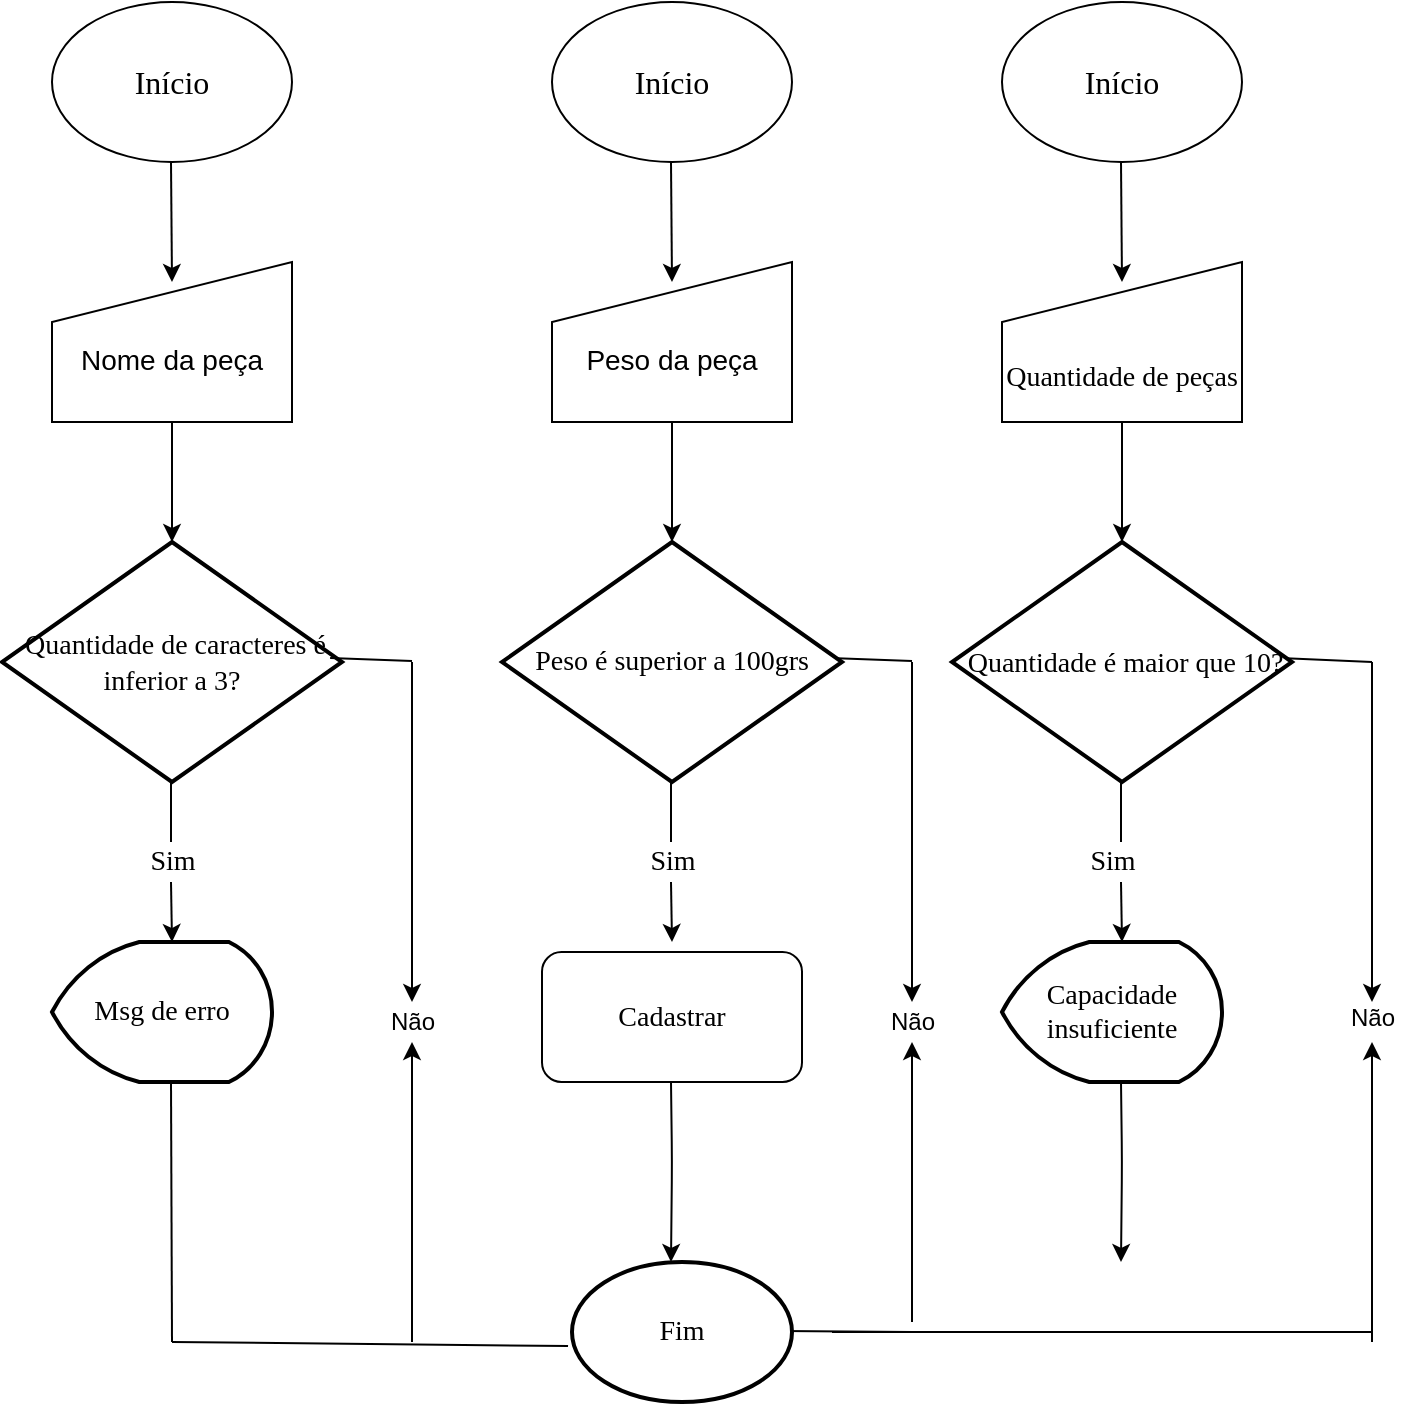 <mxfile version="13.6.2" type="device"><diagram id="C5RBs43oDa-KdzZeNtuy" name="Page-1"><mxGraphModel dx="1086" dy="806" grid="1" gridSize="10" guides="1" tooltips="1" connect="1" arrows="1" fold="1" page="1" pageScale="1" pageWidth="827" pageHeight="1169" math="0" shadow="0"><root><mxCell id="WIyWlLk6GJQsqaUBKTNV-0"/><mxCell id="WIyWlLk6GJQsqaUBKTNV-1" parent="WIyWlLk6GJQsqaUBKTNV-0"/><mxCell id="HOnKWa1p_tTI-Q1-uDt9-0" value="&lt;font style=&quot;font-size: 16px&quot; face=&quot;Verdana&quot;&gt;Início&lt;/font&gt;" style="ellipse;whiteSpace=wrap;html=1;" vertex="1" parent="WIyWlLk6GJQsqaUBKTNV-1"><mxGeometry x="60" y="50" width="120" height="80" as="geometry"/></mxCell><mxCell id="HOnKWa1p_tTI-Q1-uDt9-1" value="" style="endArrow=classic;html=1;" edge="1" parent="WIyWlLk6GJQsqaUBKTNV-1"><mxGeometry width="50" height="50" relative="1" as="geometry"><mxPoint x="119.5" y="130" as="sourcePoint"/><mxPoint x="120" y="190" as="targetPoint"/></mxGeometry></mxCell><mxCell id="HOnKWa1p_tTI-Q1-uDt9-2" value="&lt;span style=&quot;font-size: 14px&quot;&gt;&lt;br&gt;Nome da peça&lt;/span&gt;" style="shape=manualInput;whiteSpace=wrap;html=1;" vertex="1" parent="WIyWlLk6GJQsqaUBKTNV-1"><mxGeometry x="60" y="180" width="120" height="80" as="geometry"/></mxCell><mxCell id="HOnKWa1p_tTI-Q1-uDt9-3" value="" style="endArrow=classic;html=1;exitX=0.5;exitY=1;exitDx=0;exitDy=0;" edge="1" parent="WIyWlLk6GJQsqaUBKTNV-1" source="HOnKWa1p_tTI-Q1-uDt9-2"><mxGeometry width="50" height="50" relative="1" as="geometry"><mxPoint x="119.5" y="270" as="sourcePoint"/><mxPoint x="120" y="320" as="targetPoint"/><Array as="points"/></mxGeometry></mxCell><mxCell id="HOnKWa1p_tTI-Q1-uDt9-4" value="&lt;div&gt;&lt;span style=&quot;font-size: 14px&quot;&gt;&lt;font face=&quot;Verdana&quot;&gt;&amp;nbsp;Quantidade de caracteres é inferior a 3?&lt;/font&gt;&lt;/span&gt;&lt;/div&gt;" style="strokeWidth=2;html=1;shape=mxgraph.flowchart.decision;whiteSpace=wrap;align=center;" vertex="1" parent="WIyWlLk6GJQsqaUBKTNV-1"><mxGeometry x="35" y="320" width="170" height="120" as="geometry"/></mxCell><mxCell id="HOnKWa1p_tTI-Q1-uDt9-6" value="" style="endArrow=classic;html=1;" edge="1" parent="WIyWlLk6GJQsqaUBKTNV-1"><mxGeometry width="50" height="50" relative="1" as="geometry"><mxPoint x="119.5" y="490" as="sourcePoint"/><mxPoint x="120" y="520" as="targetPoint"/><Array as="points"/></mxGeometry></mxCell><mxCell id="HOnKWa1p_tTI-Q1-uDt9-7" value="&lt;font face=&quot;Verdana&quot; style=&quot;font-size: 14px&quot;&gt;Msg de erro&lt;/font&gt;" style="strokeWidth=2;html=1;shape=mxgraph.flowchart.display;whiteSpace=wrap;" vertex="1" parent="WIyWlLk6GJQsqaUBKTNV-1"><mxGeometry x="60" y="520" width="110" height="70" as="geometry"/></mxCell><mxCell id="HOnKWa1p_tTI-Q1-uDt9-9" value="" style="endArrow=none;html=1;exitX=0.965;exitY=0.483;exitDx=0;exitDy=0;exitPerimeter=0;" edge="1" parent="WIyWlLk6GJQsqaUBKTNV-1" source="HOnKWa1p_tTI-Q1-uDt9-4"><mxGeometry width="50" height="50" relative="1" as="geometry"><mxPoint x="210" y="379.5" as="sourcePoint"/><mxPoint x="240" y="379.5" as="targetPoint"/></mxGeometry></mxCell><mxCell id="HOnKWa1p_tTI-Q1-uDt9-13" value="&lt;font style=&quot;font-size: 16px&quot; face=&quot;Verdana&quot;&gt;Início&lt;/font&gt;" style="ellipse;whiteSpace=wrap;html=1;" vertex="1" parent="WIyWlLk6GJQsqaUBKTNV-1"><mxGeometry x="310" y="50" width="120" height="80" as="geometry"/></mxCell><mxCell id="HOnKWa1p_tTI-Q1-uDt9-14" value="" style="endArrow=classic;html=1;" edge="1" parent="WIyWlLk6GJQsqaUBKTNV-1"><mxGeometry width="50" height="50" relative="1" as="geometry"><mxPoint x="369.5" y="130" as="sourcePoint"/><mxPoint x="370" y="190" as="targetPoint"/></mxGeometry></mxCell><mxCell id="HOnKWa1p_tTI-Q1-uDt9-15" value="&lt;span style=&quot;font-size: 14px&quot;&gt;&lt;br&gt;Peso da peça&lt;br&gt;&lt;/span&gt;" style="shape=manualInput;whiteSpace=wrap;html=1;" vertex="1" parent="WIyWlLk6GJQsqaUBKTNV-1"><mxGeometry x="310" y="180" width="120" height="80" as="geometry"/></mxCell><mxCell id="HOnKWa1p_tTI-Q1-uDt9-16" value="" style="endArrow=classic;html=1;exitX=0.5;exitY=1;exitDx=0;exitDy=0;" edge="1" parent="WIyWlLk6GJQsqaUBKTNV-1" source="HOnKWa1p_tTI-Q1-uDt9-15"><mxGeometry width="50" height="50" relative="1" as="geometry"><mxPoint x="369.5" y="270" as="sourcePoint"/><mxPoint x="370" y="320" as="targetPoint"/><Array as="points"/></mxGeometry></mxCell><mxCell id="HOnKWa1p_tTI-Q1-uDt9-19" value="" style="endArrow=classic;html=1;" edge="1" parent="WIyWlLk6GJQsqaUBKTNV-1"><mxGeometry width="50" height="50" relative="1" as="geometry"><mxPoint x="369.5" y="590" as="sourcePoint"/><mxPoint x="369.5" y="680" as="targetPoint"/><Array as="points"><mxPoint x="370" y="630"/></Array></mxGeometry></mxCell><mxCell id="HOnKWa1p_tTI-Q1-uDt9-20" value="" style="endArrow=none;html=1;exitX=0.965;exitY=0.483;exitDx=0;exitDy=0;exitPerimeter=0;" edge="1" parent="WIyWlLk6GJQsqaUBKTNV-1"><mxGeometry width="50" height="50" relative="1" as="geometry"><mxPoint x="449.05" y="377.96" as="sourcePoint"/><mxPoint x="490" y="379.5" as="targetPoint"/></mxGeometry></mxCell><mxCell id="HOnKWa1p_tTI-Q1-uDt9-21" value="" style="endArrow=none;html=1;" edge="1" parent="WIyWlLk6GJQsqaUBKTNV-1"><mxGeometry width="50" height="50" relative="1" as="geometry"><mxPoint x="425" y="714.5" as="sourcePoint"/><mxPoint x="490" y="715" as="targetPoint"/></mxGeometry></mxCell><mxCell id="HOnKWa1p_tTI-Q1-uDt9-23" value="&lt;font style=&quot;font-size: 14px&quot; face=&quot;Verdana&quot;&gt;Fim&lt;/font&gt;" style="strokeWidth=2;html=1;shape=mxgraph.flowchart.start_1;whiteSpace=wrap;" vertex="1" parent="WIyWlLk6GJQsqaUBKTNV-1"><mxGeometry x="320" y="680" width="110" height="70" as="geometry"/></mxCell><mxCell id="HOnKWa1p_tTI-Q1-uDt9-24" value="&lt;font face=&quot;Verdana&quot;&gt;&lt;span style=&quot;font-size: 14px&quot;&gt;Peso é superior a 100grs&lt;/span&gt;&lt;/font&gt;" style="strokeWidth=2;html=1;shape=mxgraph.flowchart.decision;whiteSpace=wrap;align=center;" vertex="1" parent="WIyWlLk6GJQsqaUBKTNV-1"><mxGeometry x="285" y="320" width="170" height="120" as="geometry"/></mxCell><mxCell id="HOnKWa1p_tTI-Q1-uDt9-25" value="&lt;font style=&quot;font-size: 16px&quot; face=&quot;Verdana&quot;&gt;Início&lt;/font&gt;" style="ellipse;whiteSpace=wrap;html=1;" vertex="1" parent="WIyWlLk6GJQsqaUBKTNV-1"><mxGeometry x="535" y="50" width="120" height="80" as="geometry"/></mxCell><mxCell id="HOnKWa1p_tTI-Q1-uDt9-26" value="" style="endArrow=classic;html=1;" edge="1" parent="WIyWlLk6GJQsqaUBKTNV-1"><mxGeometry width="50" height="50" relative="1" as="geometry"><mxPoint x="594.5" y="130" as="sourcePoint"/><mxPoint x="595" y="190" as="targetPoint"/></mxGeometry></mxCell><mxCell id="HOnKWa1p_tTI-Q1-uDt9-27" value="&lt;span style=&quot;font-size: 14px&quot;&gt;&lt;font face=&quot;Verdana&quot;&gt;&lt;br&gt;&lt;br&gt;Quantidade de peças&lt;/font&gt;&lt;/span&gt;" style="shape=manualInput;whiteSpace=wrap;html=1;" vertex="1" parent="WIyWlLk6GJQsqaUBKTNV-1"><mxGeometry x="535" y="180" width="120" height="80" as="geometry"/></mxCell><mxCell id="HOnKWa1p_tTI-Q1-uDt9-28" value="" style="endArrow=classic;html=1;exitX=0.5;exitY=1;exitDx=0;exitDy=0;" edge="1" parent="WIyWlLk6GJQsqaUBKTNV-1" source="HOnKWa1p_tTI-Q1-uDt9-27"><mxGeometry width="50" height="50" relative="1" as="geometry"><mxPoint x="594.5" y="270" as="sourcePoint"/><mxPoint x="595" y="320" as="targetPoint"/><Array as="points"/></mxGeometry></mxCell><mxCell id="HOnKWa1p_tTI-Q1-uDt9-30" value="&lt;font face=&quot;Verdana&quot; style=&quot;font-size: 14px&quot;&gt;Capacidade insuficiente&lt;br&gt;&lt;/font&gt;" style="strokeWidth=2;html=1;shape=mxgraph.flowchart.display;whiteSpace=wrap;" vertex="1" parent="WIyWlLk6GJQsqaUBKTNV-1"><mxGeometry x="535" y="520" width="110" height="70" as="geometry"/></mxCell><mxCell id="HOnKWa1p_tTI-Q1-uDt9-31" value="" style="endArrow=classic;html=1;" edge="1" parent="WIyWlLk6GJQsqaUBKTNV-1"><mxGeometry width="50" height="50" relative="1" as="geometry"><mxPoint x="594.5" y="590" as="sourcePoint"/><mxPoint x="594.5" y="680" as="targetPoint"/><Array as="points"><mxPoint x="595" y="630"/></Array></mxGeometry></mxCell><mxCell id="HOnKWa1p_tTI-Q1-uDt9-32" value="" style="endArrow=none;html=1;exitX=0.965;exitY=0.483;exitDx=0;exitDy=0;exitPerimeter=0;" edge="1" parent="WIyWlLk6GJQsqaUBKTNV-1"><mxGeometry width="50" height="50" relative="1" as="geometry"><mxPoint x="674.05" y="377.96" as="sourcePoint"/><mxPoint x="720" y="380" as="targetPoint"/></mxGeometry></mxCell><mxCell id="HOnKWa1p_tTI-Q1-uDt9-33" value="" style="endArrow=none;html=1;" edge="1" parent="WIyWlLk6GJQsqaUBKTNV-1"><mxGeometry width="50" height="50" relative="1" as="geometry"><mxPoint x="450" y="715" as="sourcePoint"/><mxPoint x="720" y="715" as="targetPoint"/></mxGeometry></mxCell><mxCell id="HOnKWa1p_tTI-Q1-uDt9-36" value="&lt;div&gt;&lt;span style=&quot;font-size: 14px&quot;&gt;&lt;font face=&quot;Verdana&quot;&gt;&amp;nbsp;Quantidade é maior que 10?&lt;/font&gt;&lt;/span&gt;&lt;/div&gt;" style="strokeWidth=2;html=1;shape=mxgraph.flowchart.decision;whiteSpace=wrap;align=center;" vertex="1" parent="WIyWlLk6GJQsqaUBKTNV-1"><mxGeometry x="510" y="320" width="170" height="120" as="geometry"/></mxCell><mxCell id="HOnKWa1p_tTI-Q1-uDt9-37" value="&lt;font face=&quot;Verdana&quot; style=&quot;font-size: 14px&quot;&gt;Cadastrar&lt;/font&gt;" style="rounded=1;whiteSpace=wrap;html=1;" vertex="1" parent="WIyWlLk6GJQsqaUBKTNV-1"><mxGeometry x="305" y="525" width="130" height="65" as="geometry"/></mxCell><mxCell id="HOnKWa1p_tTI-Q1-uDt9-38" value="" style="endArrow=classic;html=1;" edge="1" parent="WIyWlLk6GJQsqaUBKTNV-1"><mxGeometry width="50" height="50" relative="1" as="geometry"><mxPoint x="240" y="380" as="sourcePoint"/><mxPoint x="240" y="550" as="targetPoint"/></mxGeometry></mxCell><mxCell id="HOnKWa1p_tTI-Q1-uDt9-39" value="" style="endArrow=classic;html=1;" edge="1" parent="WIyWlLk6GJQsqaUBKTNV-1"><mxGeometry width="50" height="50" relative="1" as="geometry"><mxPoint x="240" y="720" as="sourcePoint"/><mxPoint x="240" y="570" as="targetPoint"/></mxGeometry></mxCell><mxCell id="HOnKWa1p_tTI-Q1-uDt9-40" value="Não" style="text;html=1;align=center;verticalAlign=middle;resizable=0;points=[];autosize=1;" vertex="1" parent="WIyWlLk6GJQsqaUBKTNV-1"><mxGeometry x="220" y="550" width="40" height="20" as="geometry"/></mxCell><mxCell id="HOnKWa1p_tTI-Q1-uDt9-41" value="" style="endArrow=classic;html=1;" edge="1" parent="WIyWlLk6GJQsqaUBKTNV-1"><mxGeometry width="50" height="50" relative="1" as="geometry"><mxPoint x="490" y="380" as="sourcePoint"/><mxPoint x="490" y="550" as="targetPoint"/></mxGeometry></mxCell><mxCell id="HOnKWa1p_tTI-Q1-uDt9-42" value="" style="endArrow=classic;html=1;" edge="1" parent="WIyWlLk6GJQsqaUBKTNV-1"><mxGeometry width="50" height="50" relative="1" as="geometry"><mxPoint x="490" y="710" as="sourcePoint"/><mxPoint x="490" y="570" as="targetPoint"/></mxGeometry></mxCell><mxCell id="HOnKWa1p_tTI-Q1-uDt9-43" value="Não" style="text;html=1;align=center;verticalAlign=middle;resizable=0;points=[];autosize=1;" vertex="1" parent="WIyWlLk6GJQsqaUBKTNV-1"><mxGeometry x="470" y="550" width="40" height="20" as="geometry"/></mxCell><mxCell id="HOnKWa1p_tTI-Q1-uDt9-44" value="" style="endArrow=classic;html=1;" edge="1" parent="WIyWlLk6GJQsqaUBKTNV-1"><mxGeometry width="50" height="50" relative="1" as="geometry"><mxPoint x="720" y="380" as="sourcePoint"/><mxPoint x="720" y="550" as="targetPoint"/></mxGeometry></mxCell><mxCell id="HOnKWa1p_tTI-Q1-uDt9-45" value="" style="endArrow=classic;html=1;" edge="1" parent="WIyWlLk6GJQsqaUBKTNV-1"><mxGeometry width="50" height="50" relative="1" as="geometry"><mxPoint x="720" y="720" as="sourcePoint"/><mxPoint x="720" y="570" as="targetPoint"/></mxGeometry></mxCell><mxCell id="HOnKWa1p_tTI-Q1-uDt9-46" value="Não" style="text;html=1;align=center;verticalAlign=middle;resizable=0;points=[];autosize=1;" vertex="1" parent="WIyWlLk6GJQsqaUBKTNV-1"><mxGeometry x="700" y="547.5" width="40" height="20" as="geometry"/></mxCell><mxCell id="HOnKWa1p_tTI-Q1-uDt9-47" value="&lt;font face=&quot;Verdana&quot; style=&quot;font-size: 14px&quot;&gt;Sim&lt;/font&gt;" style="text;html=1;align=center;verticalAlign=middle;resizable=0;points=[];autosize=1;" vertex="1" parent="WIyWlLk6GJQsqaUBKTNV-1"><mxGeometry x="100" y="470" width="40" height="20" as="geometry"/></mxCell><mxCell id="HOnKWa1p_tTI-Q1-uDt9-48" value="" style="endArrow=none;html=1;" edge="1" parent="WIyWlLk6GJQsqaUBKTNV-1"><mxGeometry width="50" height="50" relative="1" as="geometry"><mxPoint x="119.5" y="470" as="sourcePoint"/><mxPoint x="119.5" y="440" as="targetPoint"/></mxGeometry></mxCell><mxCell id="HOnKWa1p_tTI-Q1-uDt9-49" value="" style="endArrow=none;html=1;" edge="1" parent="WIyWlLk6GJQsqaUBKTNV-1"><mxGeometry width="50" height="50" relative="1" as="geometry"><mxPoint x="369.5" y="470" as="sourcePoint"/><mxPoint x="369.5" y="440" as="targetPoint"/></mxGeometry></mxCell><mxCell id="HOnKWa1p_tTI-Q1-uDt9-50" value="" style="endArrow=none;html=1;" edge="1" parent="WIyWlLk6GJQsqaUBKTNV-1"><mxGeometry width="50" height="50" relative="1" as="geometry"><mxPoint x="594.5" y="470" as="sourcePoint"/><mxPoint x="594.5" y="440" as="targetPoint"/></mxGeometry></mxCell><mxCell id="HOnKWa1p_tTI-Q1-uDt9-51" value="&lt;font face=&quot;Verdana&quot; style=&quot;font-size: 14px&quot;&gt;Sim&lt;/font&gt;" style="text;html=1;align=center;verticalAlign=middle;resizable=0;points=[];autosize=1;" vertex="1" parent="WIyWlLk6GJQsqaUBKTNV-1"><mxGeometry x="350" y="470" width="40" height="20" as="geometry"/></mxCell><mxCell id="HOnKWa1p_tTI-Q1-uDt9-52" value="&lt;font face=&quot;Verdana&quot; style=&quot;font-size: 14px&quot;&gt;Sim&lt;/font&gt;" style="text;html=1;align=center;verticalAlign=middle;resizable=0;points=[];autosize=1;" vertex="1" parent="WIyWlLk6GJQsqaUBKTNV-1"><mxGeometry x="570" y="470" width="40" height="20" as="geometry"/></mxCell><mxCell id="HOnKWa1p_tTI-Q1-uDt9-53" value="" style="endArrow=classic;html=1;" edge="1" parent="WIyWlLk6GJQsqaUBKTNV-1"><mxGeometry width="50" height="50" relative="1" as="geometry"><mxPoint x="369.5" y="490" as="sourcePoint"/><mxPoint x="370" y="520" as="targetPoint"/><Array as="points"/></mxGeometry></mxCell><mxCell id="HOnKWa1p_tTI-Q1-uDt9-54" value="" style="endArrow=classic;html=1;" edge="1" parent="WIyWlLk6GJQsqaUBKTNV-1"><mxGeometry width="50" height="50" relative="1" as="geometry"><mxPoint x="594.5" y="490" as="sourcePoint"/><mxPoint x="595" y="520" as="targetPoint"/><Array as="points"/></mxGeometry></mxCell><mxCell id="HOnKWa1p_tTI-Q1-uDt9-55" value="" style="endArrow=none;html=1;" edge="1" parent="WIyWlLk6GJQsqaUBKTNV-1"><mxGeometry width="50" height="50" relative="1" as="geometry"><mxPoint x="120" y="720" as="sourcePoint"/><mxPoint x="119.5" y="590" as="targetPoint"/></mxGeometry></mxCell><mxCell id="HOnKWa1p_tTI-Q1-uDt9-56" value="" style="endArrow=none;html=1;entryX=-0.018;entryY=0.6;entryDx=0;entryDy=0;entryPerimeter=0;" edge="1" parent="WIyWlLk6GJQsqaUBKTNV-1" target="HOnKWa1p_tTI-Q1-uDt9-23"><mxGeometry width="50" height="50" relative="1" as="geometry"><mxPoint x="120" y="720" as="sourcePoint"/><mxPoint x="240" y="720.5" as="targetPoint"/></mxGeometry></mxCell></root></mxGraphModel></diagram></mxfile>